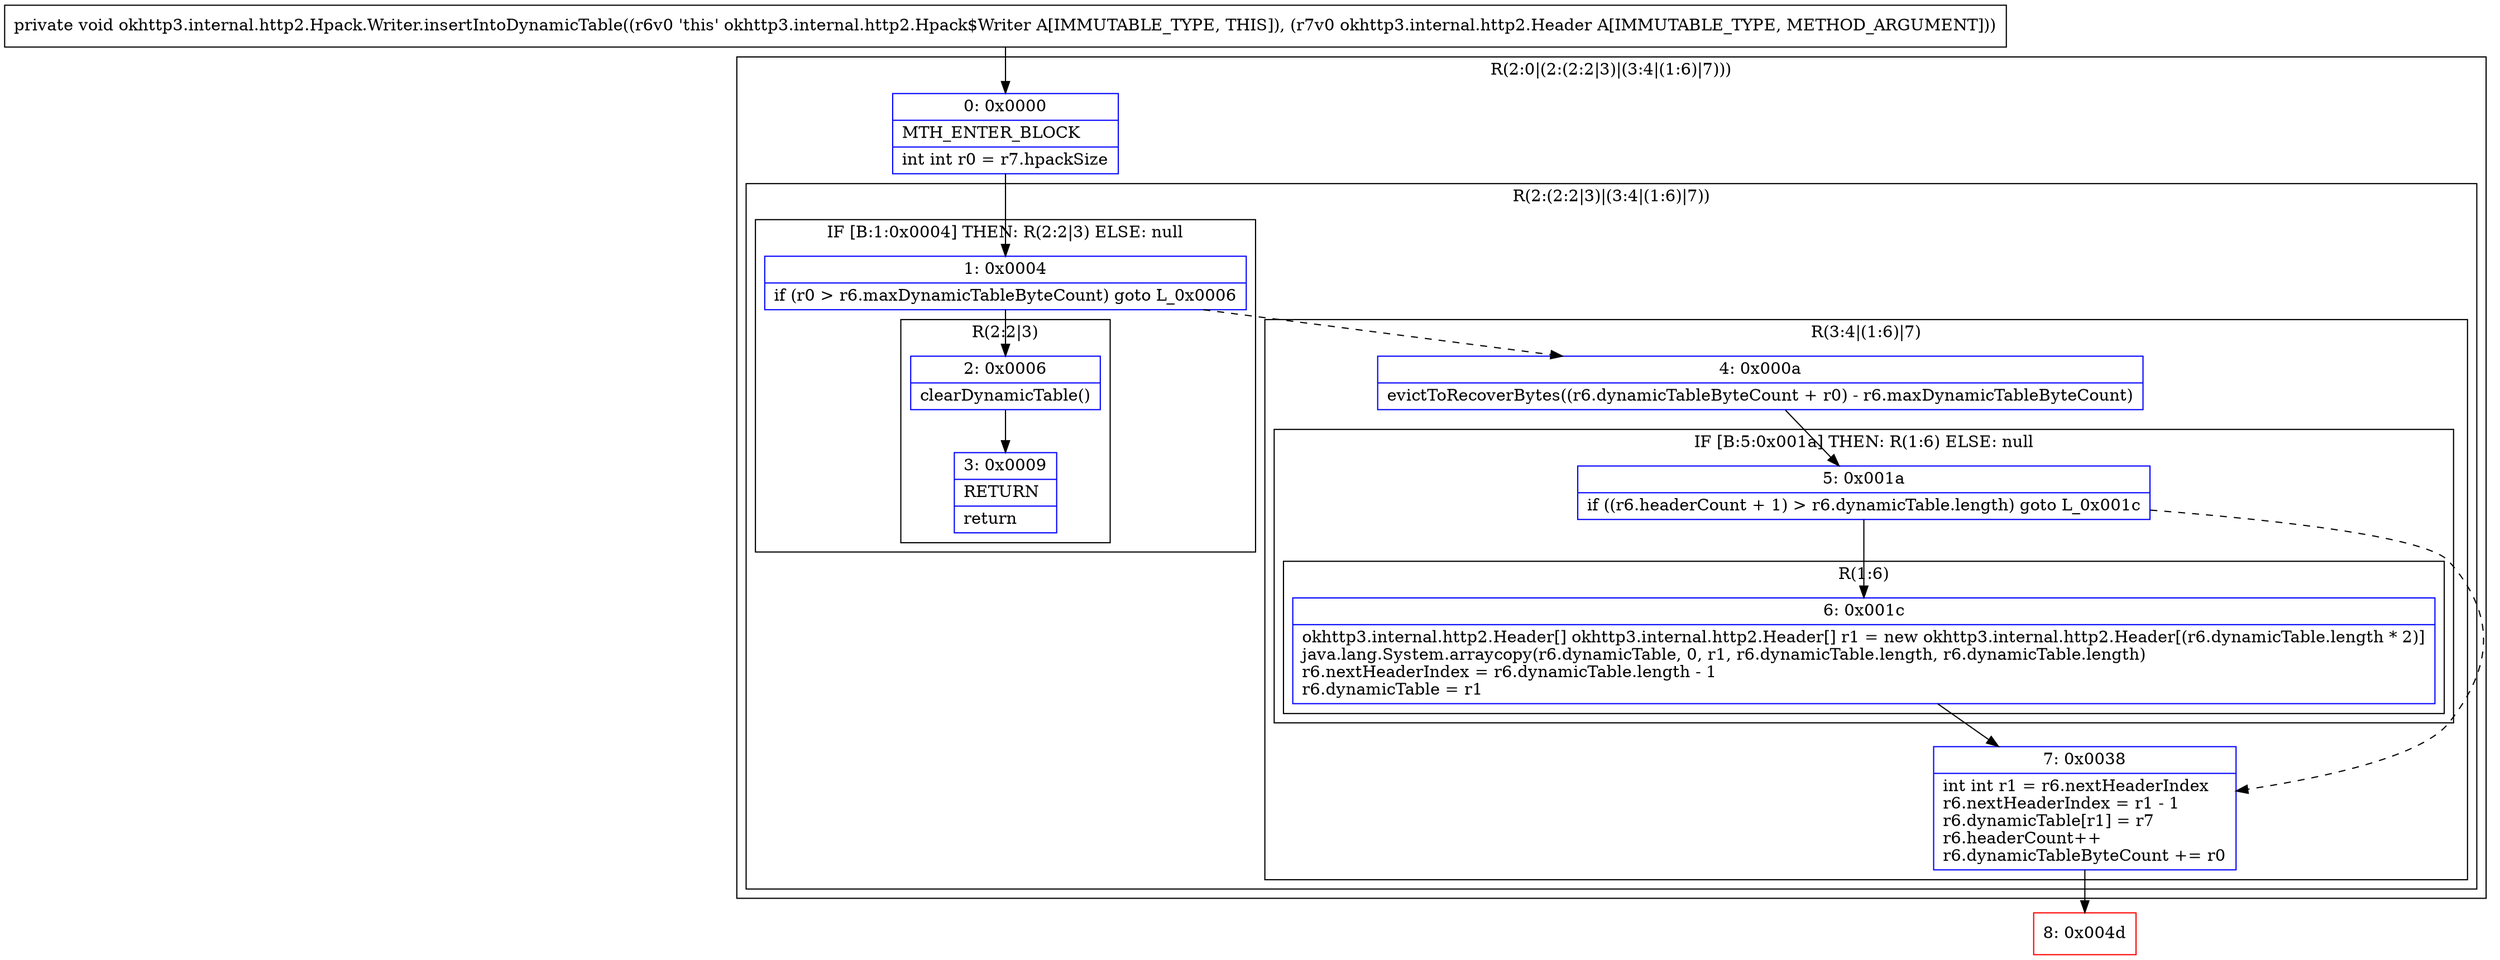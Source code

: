 digraph "CFG forokhttp3.internal.http2.Hpack.Writer.insertIntoDynamicTable(Lokhttp3\/internal\/http2\/Header;)V" {
subgraph cluster_Region_379718073 {
label = "R(2:0|(2:(2:2|3)|(3:4|(1:6)|7)))";
node [shape=record,color=blue];
Node_0 [shape=record,label="{0\:\ 0x0000|MTH_ENTER_BLOCK\l|int int r0 = r7.hpackSize\l}"];
subgraph cluster_Region_178164315 {
label = "R(2:(2:2|3)|(3:4|(1:6)|7))";
node [shape=record,color=blue];
subgraph cluster_IfRegion_1661189005 {
label = "IF [B:1:0x0004] THEN: R(2:2|3) ELSE: null";
node [shape=record,color=blue];
Node_1 [shape=record,label="{1\:\ 0x0004|if (r0 \> r6.maxDynamicTableByteCount) goto L_0x0006\l}"];
subgraph cluster_Region_157885091 {
label = "R(2:2|3)";
node [shape=record,color=blue];
Node_2 [shape=record,label="{2\:\ 0x0006|clearDynamicTable()\l}"];
Node_3 [shape=record,label="{3\:\ 0x0009|RETURN\l|return\l}"];
}
}
subgraph cluster_Region_1613616469 {
label = "R(3:4|(1:6)|7)";
node [shape=record,color=blue];
Node_4 [shape=record,label="{4\:\ 0x000a|evictToRecoverBytes((r6.dynamicTableByteCount + r0) \- r6.maxDynamicTableByteCount)\l}"];
subgraph cluster_IfRegion_185605490 {
label = "IF [B:5:0x001a] THEN: R(1:6) ELSE: null";
node [shape=record,color=blue];
Node_5 [shape=record,label="{5\:\ 0x001a|if ((r6.headerCount + 1) \> r6.dynamicTable.length) goto L_0x001c\l}"];
subgraph cluster_Region_189016573 {
label = "R(1:6)";
node [shape=record,color=blue];
Node_6 [shape=record,label="{6\:\ 0x001c|okhttp3.internal.http2.Header[] okhttp3.internal.http2.Header[] r1 = new okhttp3.internal.http2.Header[(r6.dynamicTable.length * 2)]\ljava.lang.System.arraycopy(r6.dynamicTable, 0, r1, r6.dynamicTable.length, r6.dynamicTable.length)\lr6.nextHeaderIndex = r6.dynamicTable.length \- 1\lr6.dynamicTable = r1\l}"];
}
}
Node_7 [shape=record,label="{7\:\ 0x0038|int int r1 = r6.nextHeaderIndex\lr6.nextHeaderIndex = r1 \- 1\lr6.dynamicTable[r1] = r7\lr6.headerCount++\lr6.dynamicTableByteCount += r0\l}"];
}
}
}
Node_8 [shape=record,color=red,label="{8\:\ 0x004d}"];
MethodNode[shape=record,label="{private void okhttp3.internal.http2.Hpack.Writer.insertIntoDynamicTable((r6v0 'this' okhttp3.internal.http2.Hpack$Writer A[IMMUTABLE_TYPE, THIS]), (r7v0 okhttp3.internal.http2.Header A[IMMUTABLE_TYPE, METHOD_ARGUMENT])) }"];
MethodNode -> Node_0;
Node_0 -> Node_1;
Node_1 -> Node_2;
Node_1 -> Node_4[style=dashed];
Node_2 -> Node_3;
Node_4 -> Node_5;
Node_5 -> Node_6;
Node_5 -> Node_7[style=dashed];
Node_6 -> Node_7;
Node_7 -> Node_8;
}

